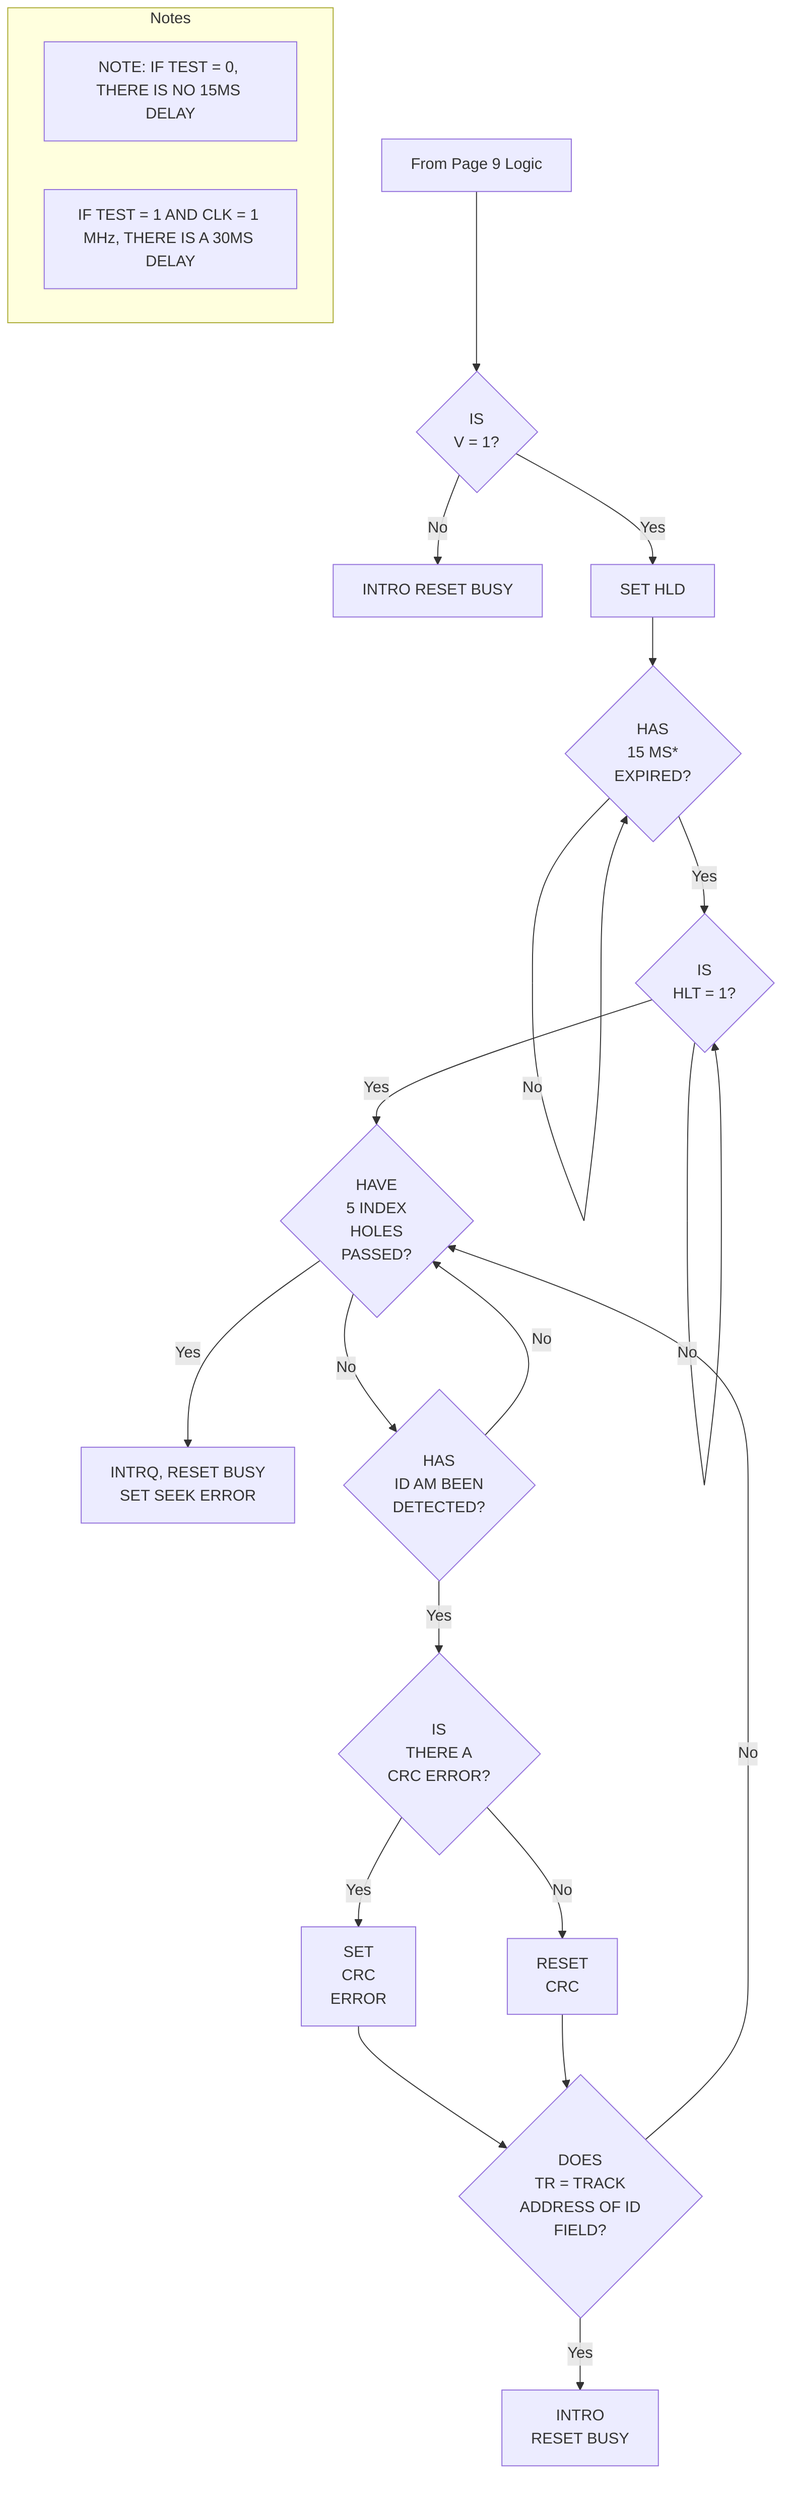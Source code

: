 graph TD
    D[From Page 9 Logic] --> CHECK_V_FLAG{IS<br/>V = 1?};
    CHECK_V_FLAG -- No --> INT_RESET_BUSY[INTRO RESET BUSY];
    CHECK_V_FLAG -- Yes --> SET_HLD[SET HLD];
    SET_HLD --> CHECK_15MS{HAS<br/>15 MS*<br/>EXPIRED?};
    CHECK_15MS -- No --> CHECK_15MS;
    CHECK_15MS -- Yes --> CHECK_HLT{IS<br/>HLT = 1?};
    CHECK_HLT -- No --> CHECK_HLT;
    CHECK_HLT -- Yes --> CHECK_5_INDEX{HAVE<br/>5 INDEX<br/>HOLES<br/>PASSED?};
    CHECK_5_INDEX -- Yes --> INT_RESET_SEEK_ERR[INTRQ, RESET BUSY<br/>SET SEEK ERROR];
    CHECK_5_INDEX -- No --> CHECK_IDAM{HAS<br/>ID AM BEEN<br/>DETECTED?};
    CHECK_IDAM -- No --> CHECK_5_INDEX;
    CHECK_IDAM -- Yes --> CHECK_CRC_ERR{IS<br/>THERE A<br/>CRC ERROR?};
    CHECK_CRC_ERR -- Yes --> SET_CRC_ERR[SET<br/>CRC<br/>ERROR];
    CHECK_CRC_ERR -- No --> RESET_CRC[RESET<br/>CRC];
    SET_CRC_ERR --> CHECK_TR_MATCH{DOES<br/>TR = TRACK<br/>ADDRESS OF ID<br/>FIELD?};
    RESET_CRC --> CHECK_TR_MATCH;
    CHECK_TR_MATCH -- No --> CHECK_5_INDEX;
    CHECK_TR_MATCH -- Yes --> INT_RESET_BUSY_OK[INTRO<br/>RESET BUSY];

    subgraph Notes
        NOTE1[NOTE: IF TEST = 0, THERE IS NO 15MS DELAY];
        NOTE2[IF TEST = 1 AND CLK = 1 MHz, THERE IS A 30MS DELAY];
    end
